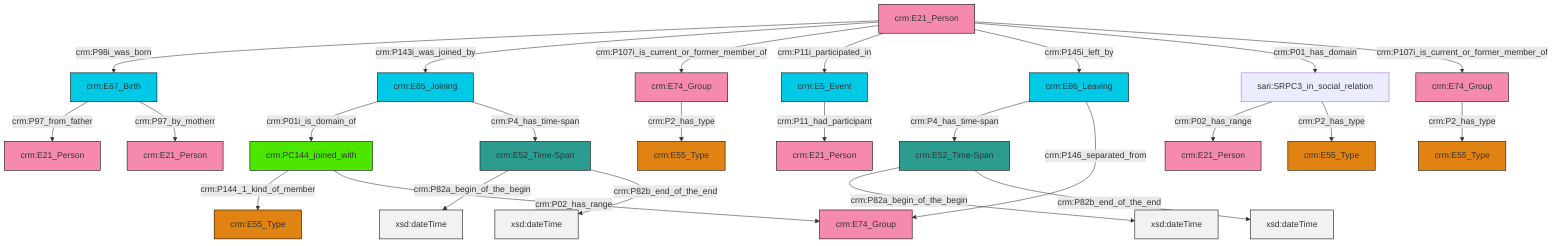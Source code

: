 graph TD
classDef Literal fill:#f2f2f2,stroke:#000000;
classDef CRM_Entity fill:#FFFFFF,stroke:#000000;
classDef Temporal_Entity fill:#00C9E6, stroke:#000000;
classDef Type fill:#E18312, stroke:#000000;
classDef Time-Span fill:#2C9C91, stroke:#000000;
classDef Appellation fill:#FFEB7F, stroke:#000000;
classDef Place fill:#008836, stroke:#000000;
classDef Persistent_Item fill:#B266B2, stroke:#000000;
classDef Conceptual_Object fill:#FFD700, stroke:#000000;
classDef Physical_Thing fill:#D2B48C, stroke:#000000;
classDef Actor fill:#f58aad, stroke:#000000;
classDef PC_Classes fill:#4ce600, stroke:#000000;
classDef Multi fill:#cccccc,stroke:#000000;

0["crm:E52_Time-Span"]:::Time-Span -->|crm:P82a_begin_of_the_begin| 1[xsd:dateTime]:::Literal
4["crm:E21_Person"]:::Actor -->|crm:P98i_was_born| 5["crm:E67_Birth"]:::Temporal_Entity
6["crm:PC144_joined_with"]:::PC_Classes -->|crm:P144_1_kind_of_member| 7["crm:E55_Type"]:::Type
4["crm:E21_Person"]:::Actor -->|crm:P143i_was_joined_by| 14["crm:E85_Joining"]:::Temporal_Entity
22["sari:SRPC3_in_social_relation"]:::Default -->|crm:P02_has_range| 17["crm:E21_Person"]:::Actor
2["crm:E52_Time-Span"]:::Time-Span -->|crm:P82a_begin_of_the_begin| 23[xsd:dateTime]:::Literal
19["crm:E74_Group"]:::Actor -->|crm:P2_has_type| 10["crm:E55_Type"]:::Type
14["crm:E85_Joining"]:::Temporal_Entity -->|crm:P01i_is_domain_of| 6["crm:PC144_joined_with"]:::PC_Classes
2["crm:E52_Time-Span"]:::Time-Span -->|crm:P82b_end_of_the_end| 25[xsd:dateTime]:::Literal
4["crm:E21_Person"]:::Actor -->|crm:P107i_is_current_or_former_member_of| 26["crm:E74_Group"]:::Actor
29["crm:E5_Event"]:::Temporal_Entity -->|crm:P11_had_participant| 30["crm:E21_Person"]:::Actor
0["crm:E52_Time-Span"]:::Time-Span -->|crm:P82b_end_of_the_end| 31[xsd:dateTime]:::Literal
4["crm:E21_Person"]:::Actor -->|crm:P11i_participated_in| 29["crm:E5_Event"]:::Temporal_Entity
6["crm:PC144_joined_with"]:::PC_Classes -->|crm:P02_has_range| 34["crm:E74_Group"]:::Actor
12["crm:E86_Leaving"]:::Temporal_Entity -->|crm:P4_has_time-span| 2["crm:E52_Time-Span"]:::Time-Span
14["crm:E85_Joining"]:::Temporal_Entity -->|crm:P4_has_time-span| 0["crm:E52_Time-Span"]:::Time-Span
4["crm:E21_Person"]:::Actor -->|crm:P145i_left_by| 12["crm:E86_Leaving"]:::Temporal_Entity
12["crm:E86_Leaving"]:::Temporal_Entity -->|crm:P146_separated_from| 34["crm:E74_Group"]:::Actor
22["sari:SRPC3_in_social_relation"]:::Default -->|crm:P2_has_type| 8["crm:E55_Type"]:::Type
26["crm:E74_Group"]:::Actor -->|crm:P2_has_type| 27["crm:E55_Type"]:::Type
4["crm:E21_Person"]:::Actor -->|crm:P01_has_domain| 22["sari:SRPC3_in_social_relation"]:::Default
5["crm:E67_Birth"]:::Temporal_Entity -->|crm:P97_from_father| 38["crm:E21_Person"]:::Actor
5["crm:E67_Birth"]:::Temporal_Entity -->|crm:P97_by_motherr| 41["crm:E21_Person"]:::Actor
4["crm:E21_Person"]:::Actor -->|crm:P107i_is_current_or_former_member_of| 19["crm:E74_Group"]:::Actor